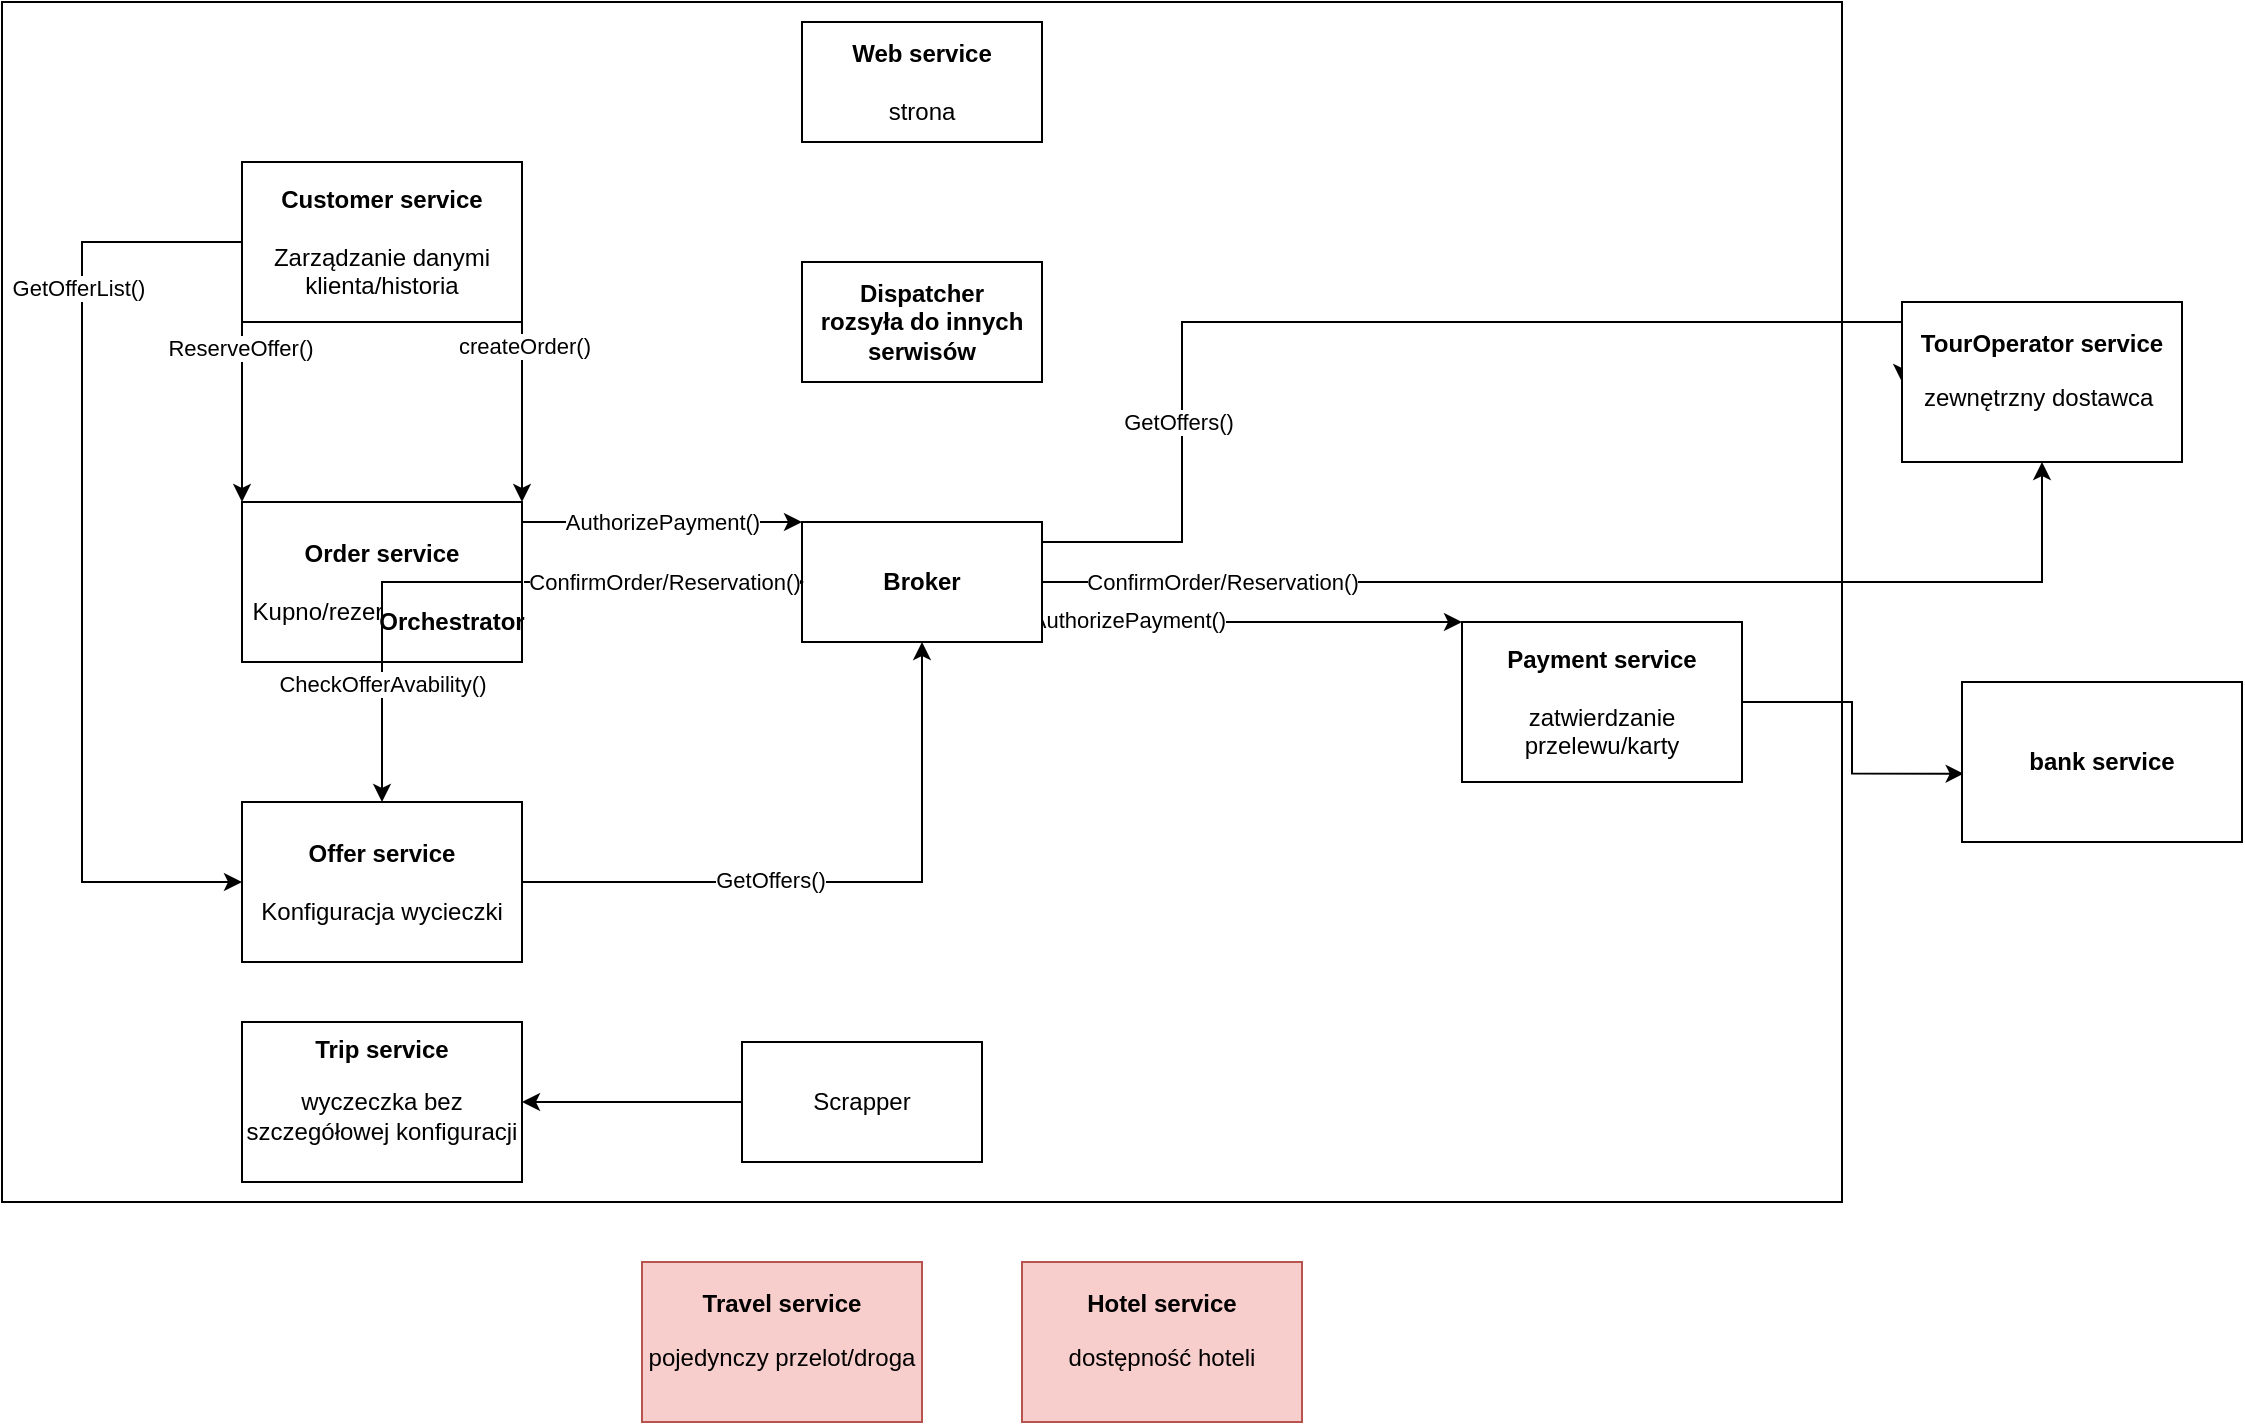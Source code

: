 <mxfile version="17.2.4" type="github">
  <diagram id="kO__wrCLHh8eWBU0QF4_" name="Page-1">
    <mxGraphModel dx="2087" dy="1772" grid="1" gridSize="10" guides="1" tooltips="1" connect="1" arrows="1" fold="1" page="1" pageScale="1" pageWidth="850" pageHeight="1100" math="0" shadow="0">
      <root>
        <mxCell id="0" />
        <mxCell id="1" parent="0" />
        <mxCell id="ezrv8BM9sVap5lZGodFx-9" value="" style="rounded=0;whiteSpace=wrap;html=1;fillColor=none;" parent="1" vertex="1">
          <mxGeometry x="-840" y="-890" width="920" height="600" as="geometry" />
        </mxCell>
        <mxCell id="ezrv8BM9sVap5lZGodFx-1" value="&lt;b&gt;Web service&lt;/b&gt;&lt;br&gt;&lt;br&gt;strona" style="rounded=0;whiteSpace=wrap;html=1;" parent="1" vertex="1">
          <mxGeometry x="-440" y="-880" width="120" height="60" as="geometry" />
        </mxCell>
        <mxCell id="ezrv8BM9sVap5lZGodFx-2" value="&lt;b&gt;Travel&amp;nbsp;service&lt;/b&gt;&lt;br&gt;&lt;p&gt;pojedynczy przelot/droga&lt;/p&gt;" style="rounded=0;whiteSpace=wrap;html=1;fillColor=#f8cecc;strokeColor=#b85450;" parent="1" vertex="1">
          <mxGeometry x="-520" y="-260" width="140" height="80" as="geometry" />
        </mxCell>
        <mxCell id="ezrv8BM9sVap5lZGodFx-3" value="&lt;b&gt;Offer service&lt;/b&gt;&lt;br&gt;&lt;br&gt;Konfiguracja wycieczki" style="rounded=0;whiteSpace=wrap;html=1;" parent="1" vertex="1">
          <mxGeometry x="-720" y="-490" width="140" height="80" as="geometry" />
        </mxCell>
        <mxCell id="53pI2VVZi_R9F05QZi0w-8" style="edgeStyle=orthogonalEdgeStyle;rounded=0;orthogonalLoop=1;jettySize=auto;html=1;entryX=0;entryY=0.5;entryDx=0;entryDy=0;" parent="1" source="ezrv8BM9sVap5lZGodFx-4" target="ezrv8BM9sVap5lZGodFx-7" edge="1">
          <mxGeometry relative="1" as="geometry">
            <Array as="points">
              <mxPoint x="-250" y="-620" />
              <mxPoint x="-250" y="-730" />
            </Array>
          </mxGeometry>
        </mxCell>
        <mxCell id="53pI2VVZi_R9F05QZi0w-9" value="GetOffers()" style="edgeLabel;html=1;align=center;verticalAlign=middle;resizable=0;points=[];" parent="53pI2VVZi_R9F05QZi0w-8" vertex="1" connectable="0">
          <mxGeometry x="-0.818" relative="1" as="geometry">
            <mxPoint x="16" y="-60" as="offset" />
          </mxGeometry>
        </mxCell>
        <mxCell id="53pI2VVZi_R9F05QZi0w-23" style="edgeStyle=orthogonalEdgeStyle;rounded=0;orthogonalLoop=1;jettySize=auto;html=1;" parent="1" source="ezrv8BM9sVap5lZGodFx-4" target="ezrv8BM9sVap5lZGodFx-7" edge="1">
          <mxGeometry relative="1" as="geometry" />
        </mxCell>
        <mxCell id="53pI2VVZi_R9F05QZi0w-24" value="&lt;span style=&quot;color: rgba(0 , 0 , 0 , 0) ; font-family: monospace ; font-size: 0px ; background-color: rgb(248 , 249 , 250)&quot;&gt;%3CmxGraphModel%3E%3Croot%3E%3CmxCell%20id%3D%220%22%2F%3E%3CmxCell%20id%3D%221%22%20parent%3D%220%22%2F%3E%3CmxCell%20id%3D%222%22%20value%3D%22CreateOrder%2FReservation()%22%20style%3D%22edgeLabel%3Bhtml%3D1%3Balign%3Dcenter%3BverticalAlign%3Dmiddle%3Bresizable%3D0%3Bpoints%3D%5B%5D%3B%22%20vertex%3D%221%22%20connectable%3D%220%22%20parent%3D%221%22%3E%3CmxGeometry%20x%3D%22210%22%20y%3D%22250%22%20as%3D%22geometry%22%2F%3E%3C%2FmxCell%3E%3C%2Froot%3E%3C%2FmxGraphModel%3E&lt;/span&gt;" style="edgeLabel;html=1;align=center;verticalAlign=middle;resizable=0;points=[];" parent="53pI2VVZi_R9F05QZi0w-23" vertex="1" connectable="0">
          <mxGeometry x="-0.873" y="1" relative="1" as="geometry">
            <mxPoint as="offset" />
          </mxGeometry>
        </mxCell>
        <mxCell id="53pI2VVZi_R9F05QZi0w-25" value="ConfirmOrder/Reservation()" style="edgeLabel;html=1;align=center;verticalAlign=middle;resizable=0;points=[];" parent="53pI2VVZi_R9F05QZi0w-23" vertex="1" connectable="0">
          <mxGeometry x="-0.849" relative="1" as="geometry">
            <mxPoint x="47" as="offset" />
          </mxGeometry>
        </mxCell>
        <mxCell id="53pI2VVZi_R9F05QZi0w-28" style="edgeStyle=orthogonalEdgeStyle;rounded=0;orthogonalLoop=1;jettySize=auto;html=1;" parent="1" source="ezrv8BM9sVap5lZGodFx-4" target="ezrv8BM9sVap5lZGodFx-5" edge="1">
          <mxGeometry relative="1" as="geometry">
            <Array as="points">
              <mxPoint x="-110" y="-570" />
            </Array>
          </mxGeometry>
        </mxCell>
        <mxCell id="53pI2VVZi_R9F05QZi0w-29" value="&lt;span style=&quot;color: rgba(0 , 0 , 0 , 0) ; font-family: monospace ; font-size: 0px ; background-color: rgb(248 , 249 , 250)&quot;&gt;%3CmxGraphModel%3E%3Croot%3E%3CmxCell%20id%3D%220%22%2F%3E%3CmxCell%20id%3D%221%22%20parent%3D%220%22%2F%3E%3CmxCell%20id%3D%222%22%20value%3D%22ApprovePayment()%22%20style%3D%22edgeLabel%3Bhtml%3D1%3Balign%3Dcenter%3BverticalAlign%3Dmiddle%3Bresizable%3D0%3Bpoints%3D%5B%5D%3B%22%20vertex%3D%221%22%20connectable%3D%220%22%20parent%3D%221%22%3E%3CmxGeometry%20x%3D%22210.238%22%20y%3D%22220%22%20as%3D%22geometry%22%2F%3E%3C%2FmxCell%3E%3C%2Froot%3E%3C%2FmxGraphModel%3E&lt;/span&gt;" style="edgeLabel;html=1;align=center;verticalAlign=middle;resizable=0;points=[];" parent="53pI2VVZi_R9F05QZi0w-28" vertex="1" connectable="0">
          <mxGeometry x="-0.669" y="1" relative="1" as="geometry">
            <mxPoint as="offset" />
          </mxGeometry>
        </mxCell>
        <mxCell id="53pI2VVZi_R9F05QZi0w-30" value="AuthorizePayment()" style="edgeLabel;html=1;align=center;verticalAlign=middle;resizable=0;points=[];" parent="53pI2VVZi_R9F05QZi0w-28" vertex="1" connectable="0">
          <mxGeometry x="-0.589" y="1" relative="1" as="geometry">
            <mxPoint as="offset" />
          </mxGeometry>
        </mxCell>
        <mxCell id="ezrv8BM9sVap5lZGodFx-4" value="&lt;b&gt;Broker&lt;/b&gt;" style="rounded=0;whiteSpace=wrap;html=1;" parent="1" vertex="1">
          <mxGeometry x="-440" y="-630" width="120" height="60" as="geometry" />
        </mxCell>
        <mxCell id="FXThsR5IkIlW8cSpPoi2-4" style="edgeStyle=orthogonalEdgeStyle;rounded=0;orthogonalLoop=1;jettySize=auto;html=1;entryX=0.006;entryY=0.573;entryDx=0;entryDy=0;entryPerimeter=0;" edge="1" parent="1" source="ezrv8BM9sVap5lZGodFx-5" target="FXThsR5IkIlW8cSpPoi2-3">
          <mxGeometry relative="1" as="geometry" />
        </mxCell>
        <mxCell id="ezrv8BM9sVap5lZGodFx-5" value="&lt;b&gt;Payment service&lt;/b&gt;&lt;br&gt;&lt;br&gt;zatwierdzanie przelewu/karty" style="rounded=0;whiteSpace=wrap;html=1;" parent="1" vertex="1">
          <mxGeometry x="-110" y="-580" width="140" height="80" as="geometry" />
        </mxCell>
        <mxCell id="53pI2VVZi_R9F05QZi0w-4" style="edgeStyle=orthogonalEdgeStyle;rounded=0;orthogonalLoop=1;jettySize=auto;html=1;exitX=1;exitY=0.5;exitDx=0;exitDy=0;" parent="1" source="ezrv8BM9sVap5lZGodFx-3" target="ezrv8BM9sVap5lZGodFx-4" edge="1">
          <mxGeometry relative="1" as="geometry" />
        </mxCell>
        <mxCell id="53pI2VVZi_R9F05QZi0w-7" value="GetOffers()" style="edgeLabel;html=1;align=center;verticalAlign=middle;resizable=0;points=[];" parent="53pI2VVZi_R9F05QZi0w-4" vertex="1" connectable="0">
          <mxGeometry x="-0.226" y="1" relative="1" as="geometry">
            <mxPoint as="offset" />
          </mxGeometry>
        </mxCell>
        <mxCell id="53pI2VVZi_R9F05QZi0w-12" style="edgeStyle=orthogonalEdgeStyle;rounded=0;orthogonalLoop=1;jettySize=auto;html=1;" parent="1" source="ezrv8BM9sVap5lZGodFx-6" target="ezrv8BM9sVap5lZGodFx-3" edge="1">
          <mxGeometry relative="1" as="geometry">
            <Array as="points">
              <mxPoint x="-650" y="-530" />
              <mxPoint x="-650" y="-530" />
            </Array>
          </mxGeometry>
        </mxCell>
        <mxCell id="53pI2VVZi_R9F05QZi0w-13" value="CheckOfferAvability()" style="edgeLabel;html=1;align=center;verticalAlign=middle;resizable=0;points=[];" parent="53pI2VVZi_R9F05QZi0w-12" vertex="1" connectable="0">
          <mxGeometry x="-0.701" relative="1" as="geometry">
            <mxPoint as="offset" />
          </mxGeometry>
        </mxCell>
        <mxCell id="53pI2VVZi_R9F05QZi0w-20" style="edgeStyle=orthogonalEdgeStyle;rounded=0;orthogonalLoop=1;jettySize=auto;html=1;" parent="1" edge="1">
          <mxGeometry relative="1" as="geometry">
            <mxPoint x="-579" y="-600" as="sourcePoint" />
            <mxPoint x="-439" y="-600" as="targetPoint" />
            <Array as="points">
              <mxPoint x="-549" y="-600" />
              <mxPoint x="-549" y="-600" />
            </Array>
          </mxGeometry>
        </mxCell>
        <mxCell id="53pI2VVZi_R9F05QZi0w-22" value="ConfirmOrder/Reservation()" style="edgeLabel;html=1;align=center;verticalAlign=middle;resizable=0;points=[];" parent="53pI2VVZi_R9F05QZi0w-20" vertex="1" connectable="0">
          <mxGeometry x="-0.202" relative="1" as="geometry">
            <mxPoint x="14" as="offset" />
          </mxGeometry>
        </mxCell>
        <mxCell id="53pI2VVZi_R9F05QZi0w-26" style="edgeStyle=orthogonalEdgeStyle;rounded=0;orthogonalLoop=1;jettySize=auto;html=1;" parent="1" source="ezrv8BM9sVap5lZGodFx-6" target="ezrv8BM9sVap5lZGodFx-4" edge="1">
          <mxGeometry relative="1" as="geometry">
            <Array as="points">
              <mxPoint x="-530" y="-630" />
              <mxPoint x="-530" y="-630" />
            </Array>
          </mxGeometry>
        </mxCell>
        <mxCell id="53pI2VVZi_R9F05QZi0w-27" value="AuthorizePayment()" style="edgeLabel;html=1;align=center;verticalAlign=middle;resizable=0;points=[];" parent="53pI2VVZi_R9F05QZi0w-26" vertex="1" connectable="0">
          <mxGeometry x="-0.355" relative="1" as="geometry">
            <mxPoint x="25" as="offset" />
          </mxGeometry>
        </mxCell>
        <mxCell id="ezrv8BM9sVap5lZGodFx-6" value="&lt;b&gt;Order service&lt;/b&gt;&lt;br&gt;&lt;br&gt;Kupno/rezerwacja oferty" style="rounded=0;whiteSpace=wrap;html=1;" parent="1" vertex="1">
          <mxGeometry x="-720" y="-640" width="140" height="80" as="geometry" />
        </mxCell>
        <mxCell id="ezrv8BM9sVap5lZGodFx-7" value="&lt;b&gt;TourOperator service&lt;/b&gt;&lt;br&gt;&lt;p&gt;zewnętrzny dostawca&amp;nbsp;&lt;/p&gt;" style="rounded=0;whiteSpace=wrap;html=1;" parent="1" vertex="1">
          <mxGeometry x="110" y="-740" width="140" height="80" as="geometry" />
        </mxCell>
        <mxCell id="FXThsR5IkIlW8cSpPoi2-2" style="edgeStyle=orthogonalEdgeStyle;rounded=0;orthogonalLoop=1;jettySize=auto;html=1;" edge="1" parent="1" source="ezrv8BM9sVap5lZGodFx-10" target="53pI2VVZi_R9F05QZi0w-18">
          <mxGeometry relative="1" as="geometry" />
        </mxCell>
        <mxCell id="ezrv8BM9sVap5lZGodFx-10" value="Scrapper" style="rounded=0;whiteSpace=wrap;html=1;fillColor=none;" parent="1" vertex="1">
          <mxGeometry x="-470" y="-370" width="120" height="60" as="geometry" />
        </mxCell>
        <mxCell id="ezrv8BM9sVap5lZGodFx-12" value="&lt;b&gt;Hotel service&lt;/b&gt;&lt;br&gt;&lt;p&gt;dostępność hoteli&lt;/p&gt;" style="rounded=0;whiteSpace=wrap;html=1;fillColor=#f8cecc;strokeColor=#b85450;" parent="1" vertex="1">
          <mxGeometry x="-330" y="-260" width="140" height="80" as="geometry" />
        </mxCell>
        <mxCell id="53pI2VVZi_R9F05QZi0w-1" value="&lt;b&gt;Orchestrator&lt;/b&gt;" style="rounded=0;whiteSpace=wrap;html=1;" parent="1" vertex="1">
          <mxGeometry x="-650" y="-600" width="70" height="40" as="geometry" />
        </mxCell>
        <mxCell id="53pI2VVZi_R9F05QZi0w-10" style="edgeStyle=orthogonalEdgeStyle;rounded=0;orthogonalLoop=1;jettySize=auto;html=1;" parent="1" source="53pI2VVZi_R9F05QZi0w-3" target="ezrv8BM9sVap5lZGodFx-6" edge="1">
          <mxGeometry relative="1" as="geometry">
            <Array as="points">
              <mxPoint x="-720" y="-700" />
              <mxPoint x="-720" y="-700" />
            </Array>
          </mxGeometry>
        </mxCell>
        <mxCell id="53pI2VVZi_R9F05QZi0w-11" value="ReserveOffer()" style="edgeLabel;html=1;align=center;verticalAlign=middle;resizable=0;points=[];" parent="53pI2VVZi_R9F05QZi0w-10" vertex="1" connectable="0">
          <mxGeometry x="-0.713" y="-1" relative="1" as="geometry">
            <mxPoint as="offset" />
          </mxGeometry>
        </mxCell>
        <mxCell id="53pI2VVZi_R9F05QZi0w-14" style="edgeStyle=orthogonalEdgeStyle;rounded=0;orthogonalLoop=1;jettySize=auto;html=1;" parent="1" source="53pI2VVZi_R9F05QZi0w-3" target="ezrv8BM9sVap5lZGodFx-6" edge="1">
          <mxGeometry relative="1" as="geometry">
            <Array as="points">
              <mxPoint x="-580" y="-670" />
              <mxPoint x="-580" y="-670" />
            </Array>
          </mxGeometry>
        </mxCell>
        <mxCell id="53pI2VVZi_R9F05QZi0w-15" value="createOrder()" style="edgeLabel;html=1;align=center;verticalAlign=middle;resizable=0;points=[];" parent="53pI2VVZi_R9F05QZi0w-14" vertex="1" connectable="0">
          <mxGeometry x="-0.744" y="1" relative="1" as="geometry">
            <mxPoint as="offset" />
          </mxGeometry>
        </mxCell>
        <mxCell id="53pI2VVZi_R9F05QZi0w-16" style="edgeStyle=orthogonalEdgeStyle;rounded=0;orthogonalLoop=1;jettySize=auto;html=1;" parent="1" source="53pI2VVZi_R9F05QZi0w-3" target="ezrv8BM9sVap5lZGodFx-3" edge="1">
          <mxGeometry relative="1" as="geometry">
            <Array as="points">
              <mxPoint x="-800" y="-770.0" />
              <mxPoint x="-800" y="-450" />
            </Array>
          </mxGeometry>
        </mxCell>
        <mxCell id="53pI2VVZi_R9F05QZi0w-17" value="GetOfferList()" style="edgeLabel;html=1;align=center;verticalAlign=middle;resizable=0;points=[];" parent="53pI2VVZi_R9F05QZi0w-16" vertex="1" connectable="0">
          <mxGeometry x="-0.573" y="-2" relative="1" as="geometry">
            <mxPoint as="offset" />
          </mxGeometry>
        </mxCell>
        <mxCell id="53pI2VVZi_R9F05QZi0w-3" value="&lt;b&gt;Customer service&lt;/b&gt;&lt;br&gt;&lt;br&gt;Zarządzanie danymi klienta/historia" style="rounded=0;whiteSpace=wrap;html=1;" parent="1" vertex="1">
          <mxGeometry x="-720" y="-810" width="140" height="80" as="geometry" />
        </mxCell>
        <mxCell id="53pI2VVZi_R9F05QZi0w-18" value="&lt;b&gt;Trip service&lt;/b&gt;&lt;br&gt;&lt;p&gt;wyczeczka bez szczegółowej konfiguracji&lt;/p&gt;" style="rounded=0;whiteSpace=wrap;html=1;" parent="1" vertex="1">
          <mxGeometry x="-720" y="-380" width="140" height="80" as="geometry" />
        </mxCell>
        <mxCell id="FXThsR5IkIlW8cSpPoi2-1" value="&lt;b&gt;Dispatcher&lt;br&gt;rozsyła do innych serwisów&lt;br&gt;&lt;/b&gt;" style="rounded=0;whiteSpace=wrap;html=1;" vertex="1" parent="1">
          <mxGeometry x="-440" y="-760" width="120" height="60" as="geometry" />
        </mxCell>
        <mxCell id="FXThsR5IkIlW8cSpPoi2-3" value="&lt;b&gt;bank service&lt;/b&gt;&lt;br&gt;" style="rounded=0;whiteSpace=wrap;html=1;" vertex="1" parent="1">
          <mxGeometry x="140" y="-550" width="140" height="80" as="geometry" />
        </mxCell>
      </root>
    </mxGraphModel>
  </diagram>
</mxfile>
